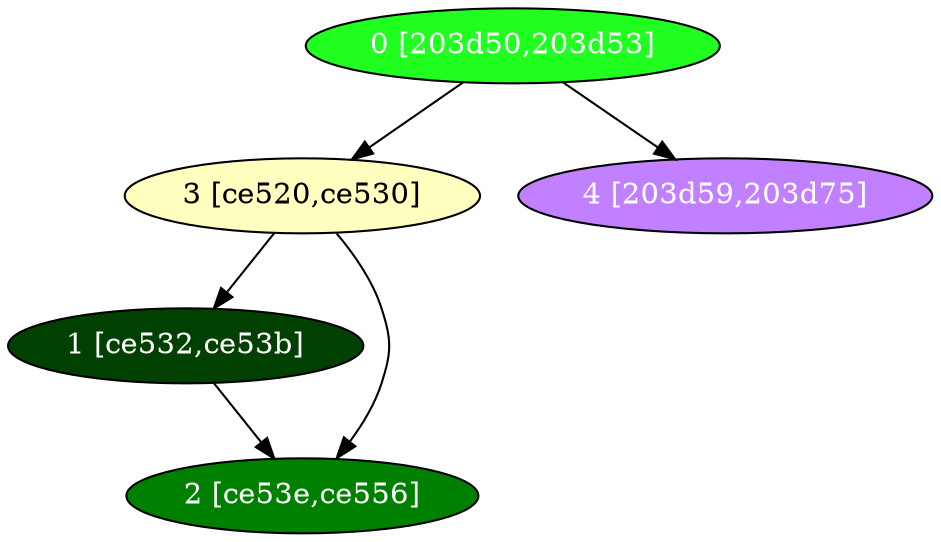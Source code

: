 diGraph libnss3{
	libnss3_0  [style=filled fillcolor="#20FF20" fontcolor="#ffffff" shape=oval label="0 [203d50,203d53]"]
	libnss3_1  [style=filled fillcolor="#004000" fontcolor="#ffffff" shape=oval label="1 [ce532,ce53b]"]
	libnss3_2  [style=filled fillcolor="#008000" fontcolor="#ffffff" shape=oval label="2 [ce53e,ce556]"]
	libnss3_3  [style=filled fillcolor="#FFFFC0" fontcolor="#000000" shape=oval label="3 [ce520,ce530]"]
	libnss3_4  [style=filled fillcolor="#C080FF" fontcolor="#ffffff" shape=oval label="4 [203d59,203d75]"]

	libnss3_0 -> libnss3_3
	libnss3_0 -> libnss3_4
	libnss3_1 -> libnss3_2
	libnss3_3 -> libnss3_1
	libnss3_3 -> libnss3_2
}